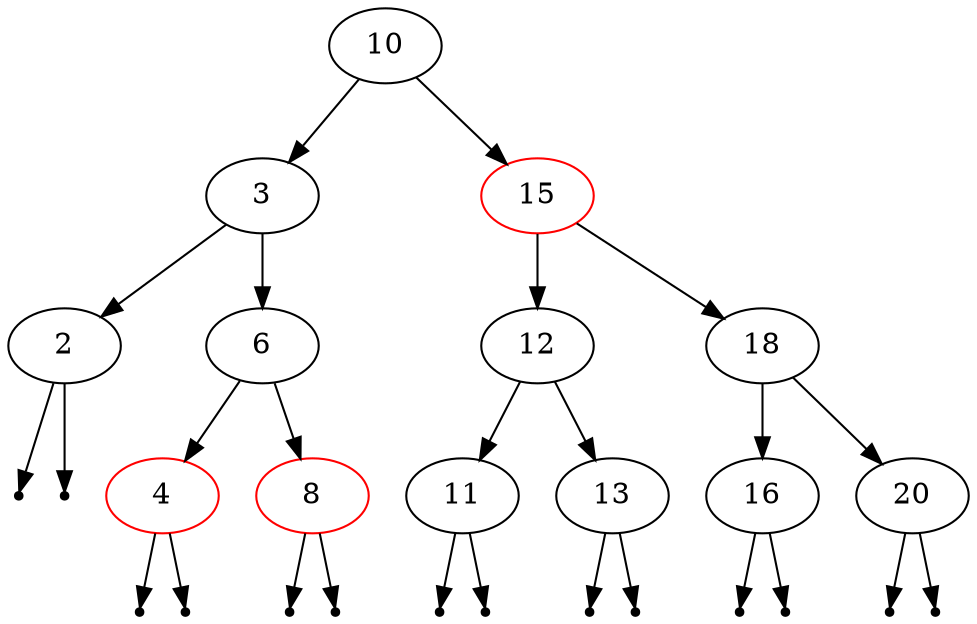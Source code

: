 digraph {
"10"[label="10"];
"3"[label="3"];
"2"[label="2"];
null1 [shape=point];
null2 [shape=point];
"2" -> null1;
"2" -> null2;
"6"[label="6"];
"4"[label="4"][color=red];
null3 [shape=point];
null4 [shape=point];
"4" -> null3;
"4" -> null4;
"8"[label="8"][color=red];
null5 [shape=point];
null6 [shape=point];
"8" -> null5;
"8" -> null6;
"6" -> "4";
"6" -> "8";
"3" -> "2";
"3" -> "6";
"15"[label="15"][color=red];
"12"[label="12"];
"11"[label="11"];
null7 [shape=point];
null8 [shape=point];
"11" -> null7;
"11" -> null8;
"13"[label="13"];
null9 [shape=point];
null10 [shape=point];
"13" -> null9;
"13" -> null10;
"12" -> "11";
"12" -> "13";
"18"[label="18"];
"16"[label="16"];
null11 [shape=point];
null12 [shape=point];
"16" -> null11;
"16" -> null12;
"20"[label="20"];
null13 [shape=point];
null14 [shape=point];
"20" -> null13;
"20" -> null14;
"18" -> "16";
"18" -> "20";
"15" -> "12";
"15" -> "18";
"10" -> "3";
"10" -> "15";
}
